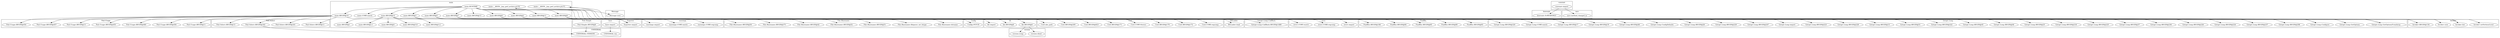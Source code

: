 digraph {
graph [overlap=false]
subgraph cluster_Pod_Usage {
	label="Pod::Usage";
	"Pod::Usage::BEGIN@11";
	"Pod::Usage::BEGIN@456";
	"Pod::Usage::BEGIN@460";
	"Pod::Usage::BEGIN@455";
	"Pod::Usage::BEGIN@13";
	"Pod::Usage::BEGIN@457";
	"Pod::Usage::BEGIN@454";
}
subgraph cluster_Internals {
	label="Internals";
	"Internals::SvREADONLY";
}
subgraph cluster_Pod_Simple {
	label="Pod::Simple";
	"Pod::Simple::BEGIN@8";
}
subgraph cluster_Config {
	label="Config";
	"Config::FETCH";
}
subgraph cluster_Invoker {
	label="Invoker";
	"Invoker::BEGIN@134";
	"Invoker::setVerboseLevel";
	"Invoker::list";
	"Invoker::new";
}
subgraph cluster_base {
	label="base";
	"base::import";
}
subgraph cluster_warnings {
	label="warnings";
	"warnings::CORE:regcomp";
	"warnings::CORE:match";
	"warnings::import";
}
subgraph cluster_Getopt_Long {
	label="Getopt::Long";
	"Getopt::Long::CORE:match";
	"Getopt::Long::BEGIN@220";
	"Getopt::Long::BEGIN@208";
	"Getopt::Long::BEGIN@237";
	"Getopt::Long::Configure";
	"Getopt::Long::BEGIN@226";
	"Getopt::Long::BEGIN@236";
	"Getopt::Long::BEGIN@37";
	"Getopt::Long::BEGIN@225";
	"Getopt::Long::BEGIN@218";
	"Getopt::Long::BEGIN@25";
	"Getopt::Long::BEGIN@46";
	"Getopt::Long::GetOptions";
	"Getopt::Long::BEGIN@222";
	"Getopt::Long::BEGIN@51";
	"Getopt::Long::BEGIN@15";
	"Getopt::Long::BEGIN@228";
	"Getopt::Long::BEGIN@223";
	"Getopt::Long::import";
	"Getopt::Long::BEGIN@247";
	"Getopt::Long::BEGIN@229";
	"Getopt::Long::GetOptionsFromArray";
	"Getopt::Long::ConfigDefaults";
	"Getopt::Long::BEGIN@48";
	"Getopt::Long::BEGIN@19";
	"Getopt::Long::BEGIN@17";
	"Getopt::Long::BEGIN@224";
	"Getopt::Long::BEGIN@45";
	"Getopt::Long::BEGIN@26";
}
subgraph cluster_Getopt_Long_CallBack {
	label="Getopt::Long::CallBack";
	"Getopt::Long::CallBack::BEGIN@1489";
}
subgraph cluster_main {
	label="main";
	"main::BEGIN@10";
	"main::BEGIN@5.8";
	"main::CORE:match";
	"main::BEGIN@3.2";
	"main::BEGIN@12";
	"main::BEGIN@3";
	"main::BEGIN@5";
	"main::BEGIN@7";
	"main::BEGIN@13";
	"main::BEGIN@1";
	"main::BEGIN@2.1";
	"main::__ANON__[my_perl_archive.pl:33]";
	"main::BEGIN@6";
	"main::__ANON__[my_perl_archive.pl:27]";
	"main::BEGIN@9";
	"main::BEGIN@2";
	"main::BEGIN@4";
	"main::RUNTIME";
	"main::BEGIN@11";
}
subgraph cluster_strict {
	label="strict";
	"strict::import";
	"strict::CORE:regcomp";
	"strict::CORE:match";
}
subgraph cluster_XSLoader {
	label="XSLoader";
	"XSLoader::load";
}
subgraph cluster_UNIVERSAL {
	label="UNIVERSAL";
	"UNIVERSAL::isa";
	"UNIVERSAL::VERSION";
}
subgraph cluster_FindBin {
	label="FindBin";
	"FindBin::BEGIN@85";
	"FindBin::BEGIN@84";
	"FindBin::BEGIN@166";
	"FindBin::BEGIN@83";
	"FindBin::BEGIN@80";
}
subgraph cluster_Message {
	label="Message";
	"Message::new";
}
subgraph cluster_lib {
	label="lib";
	"lib::BEGIN@6";
	"lib::BEGIN@8";
	"lib::import";
}
subgraph cluster_Pod_Select {
	label="Pod::Select";
	"Pod::Select::BEGIN@11";
	"Pod::Select::BEGIN@241";
	"Pod::Select::BEGIN@242";
	"Pod::Select::BEGIN@13";
}
subgraph cluster_version {
	label="version";
	"version::(bool";
	"version::(cmp";
}
subgraph cluster_constant {
	label="constant";
	"constant::import";
}
subgraph cluster_Exporter {
	label="Exporter";
	"Exporter::import";
}
subgraph cluster_File_Basename {
	label="File::Basename";
	"File::Basename::BEGIN@52";
	"File::Basename::BEGIN@42";
	"File::Basename::BEGIN@371";
	"File::Basename::BEGIN@50";
	"File::Basename::dirname";
	"File::Basename::BEGIN@51";
	"File::Basename::fileparse_set_fstype";
}
subgraph cluster_mro {
	label="mro";
	"mro::method_changed_in";
}
subgraph cluster_Cwd {
	label="Cwd";
	"Cwd::BEGIN@170";
	"Cwd::CORE:fteexec";
	"Cwd::BEGIN@171";
	"Cwd::BEGIN@823";
	"Cwd::BEGIN@209";
	"Cwd::CORE:regcomp";
	"Cwd::BEGIN@172";
	"Cwd::abs_path";
}
"main::BEGIN@9" -> "Getopt::Long::BEGIN@220";
"main::BEGIN@6" -> "Cwd::BEGIN@823";
"main::BEGIN@10" -> "Pod::Usage::BEGIN@454";
"main::RUNTIME" -> "main::CORE:match";
"main::BEGIN@12" -> "main::BEGIN@3.2";
"main::BEGIN@9" -> "Getopt::Long::BEGIN@225";
"main::BEGIN@11" -> "FindBin::BEGIN@84";
"constant::import" -> "mro::method_changed_in";
"main::BEGIN@9" -> "Getopt::Long::BEGIN@46";
"main::RUNTIME" -> "main::BEGIN@3";
"main::BEGIN@10" -> "Pod::Select::BEGIN@13";
"main::BEGIN@5" -> "File::Basename::BEGIN@51";
"main::BEGIN@2" -> "strict::CORE:match";
"main::BEGIN@9" -> "Getopt::Long::BEGIN@51";
"main::BEGIN@5" -> "File::Basename::BEGIN@371";
"main::BEGIN@9" -> "Getopt::Long::import";
"main::RUNTIME" -> "main::BEGIN@7";
"main::BEGIN@10" -> "Pod::Usage::BEGIN@13";
"main::BEGIN@5" -> "File::Basename::BEGIN@50";
"main::RUNTIME" -> "main::BEGIN@13";
"main::BEGIN@7" -> "File::Basename::dirname";
"main::BEGIN@9" -> "Getopt::Long::BEGIN@247";
"main::BEGIN@12" -> "main::BEGIN@2.1";
"main::BEGIN@9" -> "Getopt::Long::BEGIN@19";
"main::BEGIN@10" -> "Exporter::import";
"main::BEGIN@5" -> "Exporter::import";
"main::BEGIN@6" -> "Exporter::import";
"main::BEGIN@11" -> "Exporter::import";
"main::BEGIN@10" -> "Pod::Select::BEGIN@11";
"main::BEGIN@9" -> "Getopt::Long::BEGIN@26";
"main::BEGIN@7" -> "lib::BEGIN@6";
"main::BEGIN@9" -> "Getopt::Long::BEGIN@237";
"main::BEGIN@9" -> "Getopt::Long::Configure";
"main::RUNTIME" -> "Getopt::Long::Configure";
"main::BEGIN@3" -> "warnings::CORE:match";
"main::BEGIN@9" -> "Getopt::Long::BEGIN@236";
"main::BEGIN@5" -> "File::Basename::fileparse_set_fstype";
"main::BEGIN@9" -> "Getopt::Long::CallBack::BEGIN@1489";
"main::BEGIN@9" -> "Getopt::Long::BEGIN@37";
"base::import" -> "UNIVERSAL::isa";
"main::BEGIN@9" -> "Getopt::Long::BEGIN@25";
"main::BEGIN@11" -> "FindBin::BEGIN@166";
"main::BEGIN@2" -> "strict::CORE:regcomp";
"main::RUNTIME" -> "Getopt::Long::GetOptions";
"main::RUNTIME" -> "Invoker::new";
"main::BEGIN@9" -> "Getopt::Long::BEGIN@15";
"lib::BEGIN@6" -> "version::(bool";
"main::BEGIN@6" -> "Cwd::BEGIN@171";
"main::__ANON__[my_perl_archive.pl:27]" -> "Invoker::setVerboseLevel";
"main::BEGIN@3" -> "warnings::import";
"Getopt::Long::GetOptionsFromArray" -> "main::__ANON__[my_perl_archive.pl:33]";
"constant::import" -> "Internals::SvREADONLY";
"main::BEGIN@9" -> "Getopt::Long::ConfigDefaults";
"main::RUNTIME" -> "main::BEGIN@6";
"Getopt::Long::GetOptionsFromArray" -> "main::__ANON__[my_perl_archive.pl:27]";
"main::BEGIN@5" -> "File::Basename::BEGIN@42";
"main::BEGIN@9" -> "Getopt::Long::BEGIN@17";
"main::BEGIN@9" -> "Getopt::Long::BEGIN@45";
"main::BEGIN@9" -> "Getopt::Long::BEGIN@224";
"main::BEGIN@12" -> "main::BEGIN@5.8";
"main::BEGIN@9" -> "Getopt::Long::BEGIN@226";
"main::RUNTIME" -> "main::BEGIN@12";
"main::BEGIN@7" -> "Cwd::abs_path";
"main::BEGIN@9" -> "Getopt::Long::BEGIN@218";
"main::RUNTIME" -> "Message::new";
"main::BEGIN@9" -> "Getopt::Long::BEGIN@222";
"main::BEGIN@6" -> "Cwd::BEGIN@170";
"main::BEGIN@6" -> "Cwd::BEGIN@209";
"lib::BEGIN@6" -> "version::(cmp";
"main::BEGIN@9" -> "Getopt::Long::BEGIN@48";
"main::RUNTIME" -> "main::BEGIN@2";
"main::BEGIN@10" -> "Pod::Usage::BEGIN@456";
"main::BEGIN@7" -> "lib::import";
"main::RUNTIME" -> "main::BEGIN@10";
"main::BEGIN@9" -> "Getopt::Long::CORE:match";
"main::BEGIN@10" -> "Pod::Usage::BEGIN@455";
"main::BEGIN@6" -> "Cwd::CORE:fteexec";
"main::BEGIN@9" -> "Getopt::Long::BEGIN@208";
"main::BEGIN@11" -> "FindBin::BEGIN@83";
"main::BEGIN@6" -> "Cwd::CORE:regcomp";
"main::__ANON__[my_perl_archive.pl:33]" -> "Invoker::list";
"main::BEGIN@12" -> "Invoker::BEGIN@134";
"main::BEGIN@6" -> "Cwd::BEGIN@172";
"main::BEGIN@10" -> "Pod::Usage::BEGIN@460";
"main::RUNTIME" -> "main::BEGIN@5";
"main::BEGIN@6" -> "XSLoader::load";
"main::BEGIN@7" -> "Config::FETCH";
"main::BEGIN@5" -> "File::Basename::BEGIN@52";
"main::BEGIN@9" -> "Getopt::Long::BEGIN@228";
"main::BEGIN@9" -> "Getopt::Long::BEGIN@223";
"main::BEGIN@12" -> "main::BEGIN@1";
"main::BEGIN@10" -> "Pod::Usage::BEGIN@457";
"main::BEGIN@10" -> "Pod::Select::BEGIN@242";
"main::RUNTIME" -> "Getopt::Long::GetOptionsFromArray";
"main::BEGIN@9" -> "Getopt::Long::BEGIN@229";
"main::BEGIN@11" -> "FindBin::BEGIN@80";
"main::BEGIN@10" -> "Pod::Usage::BEGIN@11";
"main::RUNTIME" -> "main::BEGIN@9";
"main::BEGIN@11" -> "FindBin::BEGIN@85";
"main::BEGIN@3" -> "warnings::CORE:regcomp";
"main::BEGIN@7" -> "lib::BEGIN@8";
"Pod::Select::BEGIN@242" -> "UNIVERSAL::VERSION";
"Pod::Simple::BEGIN@8" -> "UNIVERSAL::VERSION";
"main::BEGIN@2" -> "strict::import";
"main::BEGIN@10" -> "Pod::Select::BEGIN@241";
"main::BEGIN@12" -> "main::BEGIN@4";
"main::RUNTIME" -> "main::BEGIN@11";
}

